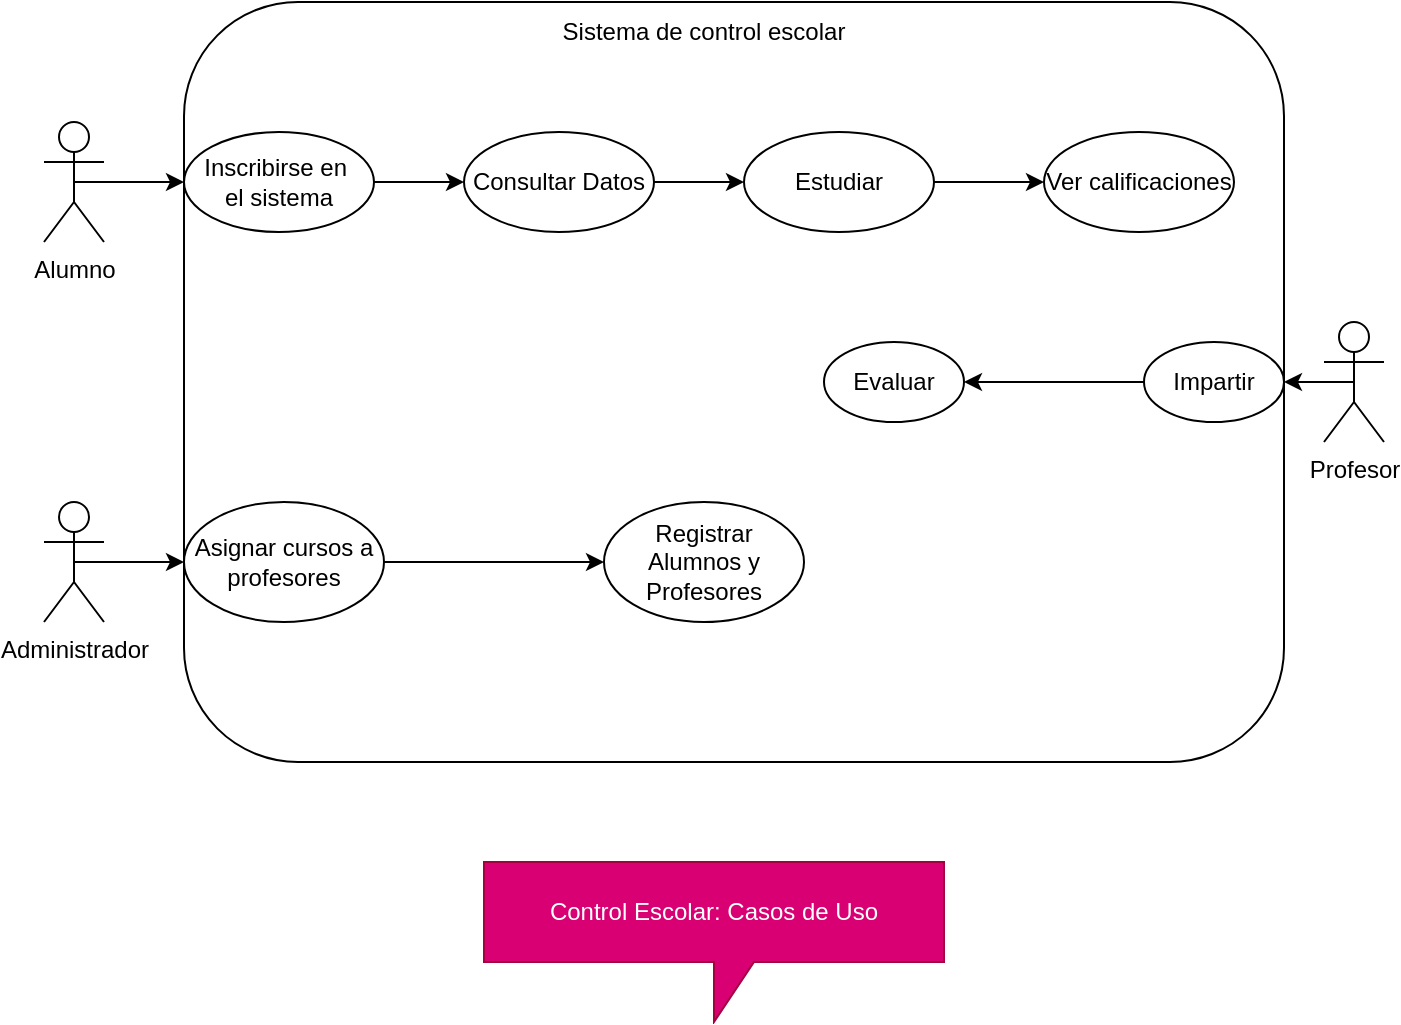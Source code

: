 <mxfile>
    <diagram id="3NTaM2jznxJaf6wzkeCy" name="Page-1">
        <mxGraphModel dx="702" dy="563" grid="1" gridSize="10" guides="1" tooltips="1" connect="1" arrows="1" fold="1" page="1" pageScale="1" pageWidth="850" pageHeight="1100" math="0" shadow="0">
            <root>
                <mxCell id="0"/>
                <mxCell id="1" parent="0"/>
                <mxCell id="28" style="edgeStyle=none;html=1;exitX=0.5;exitY=0.5;exitDx=0;exitDy=0;exitPerimeter=0;entryX=0;entryY=0.5;entryDx=0;entryDy=0;" parent="1" source="2" target="21" edge="1">
                    <mxGeometry relative="1" as="geometry"/>
                </mxCell>
                <mxCell id="2" value="Alumno" style="shape=umlActor;verticalLabelPosition=bottom;verticalAlign=top;html=1;outlineConnect=0;" parent="1" vertex="1">
                    <mxGeometry x="30" y="110" width="30" height="60" as="geometry"/>
                </mxCell>
                <mxCell id="35" style="edgeStyle=none;html=1;exitX=0.5;exitY=0.5;exitDx=0;exitDy=0;exitPerimeter=0;entryX=1;entryY=0.5;entryDx=0;entryDy=0;" parent="1" source="3" target="34" edge="1">
                    <mxGeometry relative="1" as="geometry"/>
                </mxCell>
                <mxCell id="3" value="Profesor" style="shape=umlActor;verticalLabelPosition=bottom;verticalAlign=top;html=1;outlineConnect=0;" parent="1" vertex="1">
                    <mxGeometry x="670" y="210" width="30" height="60" as="geometry"/>
                </mxCell>
                <mxCell id="39" style="edgeStyle=none;html=1;exitX=0.5;exitY=0.5;exitDx=0;exitDy=0;exitPerimeter=0;entryX=0;entryY=0.5;entryDx=0;entryDy=0;" parent="1" source="4" target="38" edge="1">
                    <mxGeometry relative="1" as="geometry"/>
                </mxCell>
                <mxCell id="4" value="Administrador" style="shape=umlActor;verticalLabelPosition=bottom;verticalAlign=top;html=1;outlineConnect=0;" parent="1" vertex="1">
                    <mxGeometry x="30" y="300" width="30" height="60" as="geometry"/>
                </mxCell>
                <mxCell id="18" value="" style="rounded=1;whiteSpace=wrap;html=1;" parent="1" vertex="1">
                    <mxGeometry x="100" y="50" width="550" height="380" as="geometry"/>
                </mxCell>
                <mxCell id="20" value="" style="edgeStyle=none;html=1;" parent="1" source="21" target="23" edge="1">
                    <mxGeometry relative="1" as="geometry"/>
                </mxCell>
                <mxCell id="21" value="Inscribirse en&amp;nbsp;&lt;div&gt;el sistema&lt;/div&gt;" style="ellipse;whiteSpace=wrap;html=1;" parent="1" vertex="1">
                    <mxGeometry x="100" y="115" width="95" height="50" as="geometry"/>
                </mxCell>
                <mxCell id="22" value="" style="edgeStyle=none;html=1;" parent="1" source="23" target="25" edge="1">
                    <mxGeometry relative="1" as="geometry"/>
                </mxCell>
                <mxCell id="23" value="Consultar Datos" style="ellipse;whiteSpace=wrap;html=1;" parent="1" vertex="1">
                    <mxGeometry x="240" y="115" width="95" height="50" as="geometry"/>
                </mxCell>
                <mxCell id="24" value="" style="edgeStyle=none;html=1;" parent="1" source="25" target="26" edge="1">
                    <mxGeometry relative="1" as="geometry"/>
                </mxCell>
                <mxCell id="25" value="Estudiar" style="ellipse;whiteSpace=wrap;html=1;" parent="1" vertex="1">
                    <mxGeometry x="380" y="115" width="95" height="50" as="geometry"/>
                </mxCell>
                <mxCell id="26" value="Ver calificaciones" style="ellipse;whiteSpace=wrap;html=1;" parent="1" vertex="1">
                    <mxGeometry x="530" y="115" width="95" height="50" as="geometry"/>
                </mxCell>
                <mxCell id="37" value="" style="edgeStyle=none;html=1;" parent="1" source="34" target="36" edge="1">
                    <mxGeometry relative="1" as="geometry"/>
                </mxCell>
                <mxCell id="34" value="Impartir" style="ellipse;whiteSpace=wrap;html=1;" parent="1" vertex="1">
                    <mxGeometry x="580" y="220" width="70" height="40" as="geometry"/>
                </mxCell>
                <mxCell id="36" value="Evaluar" style="ellipse;whiteSpace=wrap;html=1;" parent="1" vertex="1">
                    <mxGeometry x="420" y="220" width="70" height="40" as="geometry"/>
                </mxCell>
                <mxCell id="41" value="" style="edgeStyle=none;html=1;" parent="1" source="38" target="40" edge="1">
                    <mxGeometry relative="1" as="geometry"/>
                </mxCell>
                <mxCell id="38" value="Asignar cursos a profesores" style="ellipse;whiteSpace=wrap;html=1;" parent="1" vertex="1">
                    <mxGeometry x="100" y="300" width="100" height="60" as="geometry"/>
                </mxCell>
                <mxCell id="40" value="Registrar Alumnos y Profesores" style="ellipse;whiteSpace=wrap;html=1;" parent="1" vertex="1">
                    <mxGeometry x="310" y="300" width="100" height="60" as="geometry"/>
                </mxCell>
                <mxCell id="42" value="Sistema de control escolar" style="text;html=1;align=center;verticalAlign=middle;whiteSpace=wrap;rounded=0;" parent="1" vertex="1">
                    <mxGeometry x="275" y="50" width="170" height="30" as="geometry"/>
                </mxCell>
                <mxCell id="45" value="Control Escolar: Casos de Uso" style="shape=callout;whiteSpace=wrap;html=1;perimeter=calloutPerimeter;fillColor=#d80073;fontColor=#ffffff;strokeColor=#A50040;" parent="1" vertex="1">
                    <mxGeometry x="250" y="480" width="230" height="80" as="geometry"/>
                </mxCell>
            </root>
        </mxGraphModel>
    </diagram>
</mxfile>